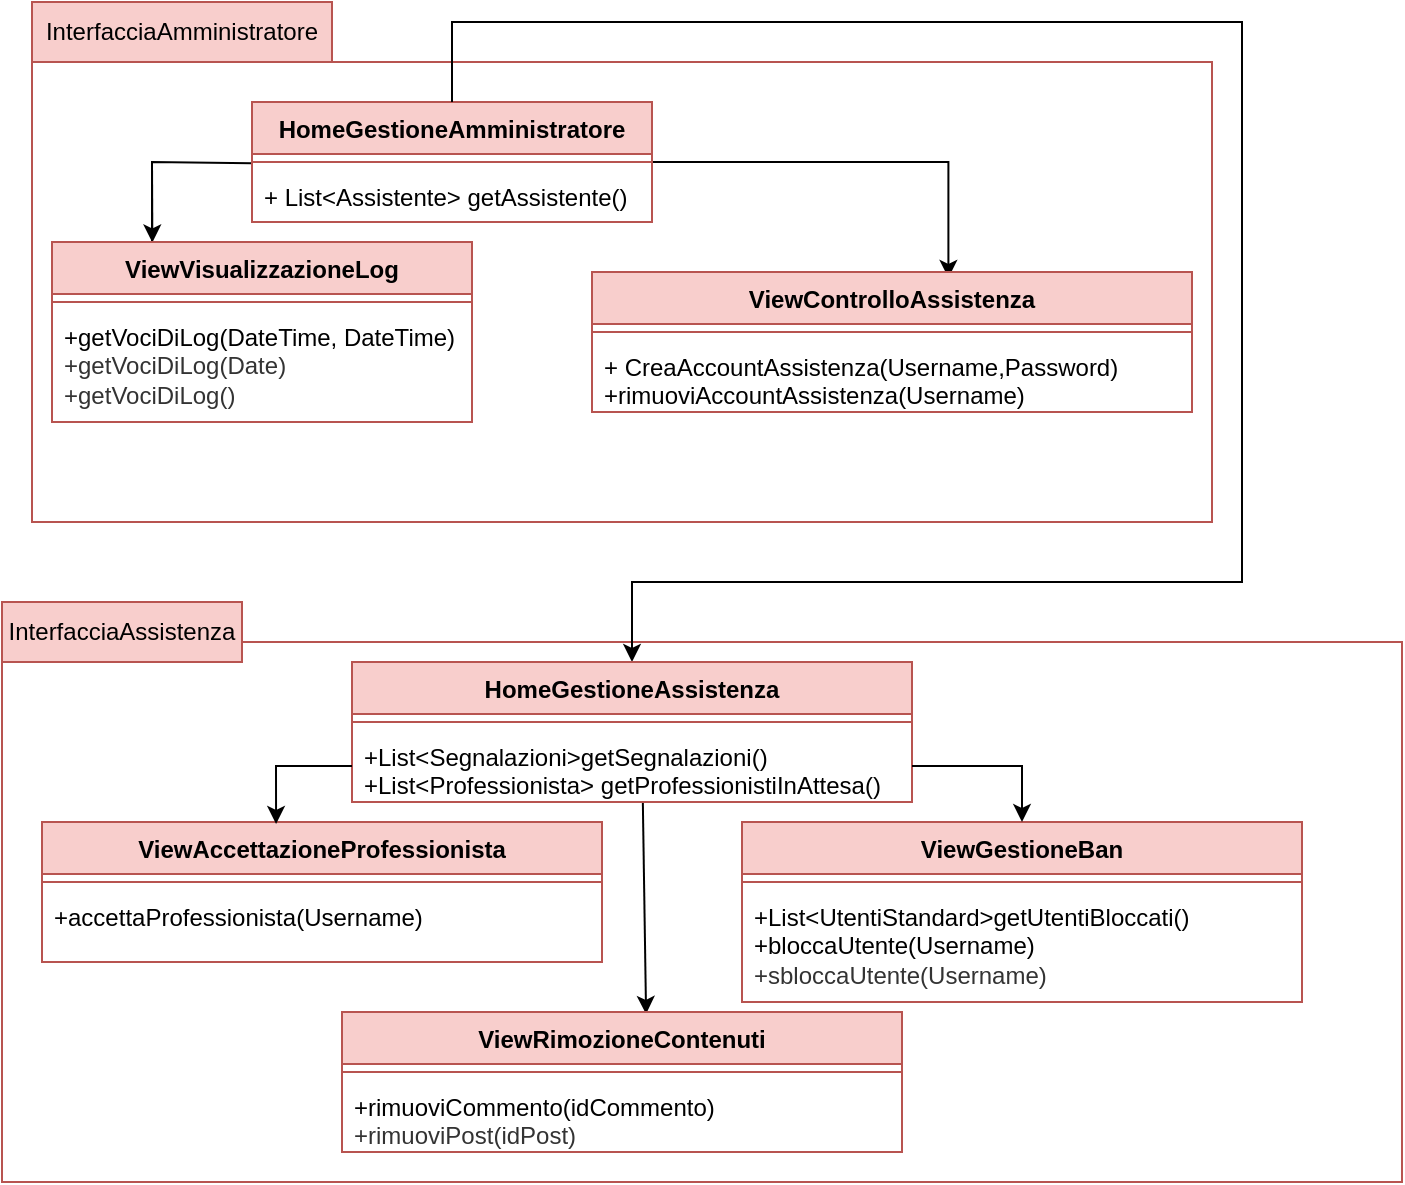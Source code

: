 <mxfile version="21.3.8" type="device">
  <diagram name="Pagina-1" id="eDtDLzehLb0YDJNhWu8w">
    <mxGraphModel dx="223" dy="542" grid="1" gridSize="10" guides="1" tooltips="1" connect="1" arrows="1" fold="1" page="1" pageScale="1" pageWidth="827" pageHeight="1169" math="0" shadow="0">
      <root>
        <mxCell id="0" />
        <mxCell id="1" parent="0" />
        <mxCell id="rViPfP-5rLpBU5YuB5Tr-1" value="" style="rounded=0;whiteSpace=wrap;html=1;fillColor=none;strokeColor=#b85450;" parent="1" vertex="1">
          <mxGeometry x="875" y="330" width="590" height="230" as="geometry" />
        </mxCell>
        <mxCell id="rViPfP-5rLpBU5YuB5Tr-2" value="InterfacciaAmministratore" style="rounded=0;whiteSpace=wrap;html=1;fillColor=#f8cecc;strokeColor=#b85450;" parent="1" vertex="1">
          <mxGeometry x="875" y="300" width="150" height="30" as="geometry" />
        </mxCell>
        <mxCell id="rViPfP-5rLpBU5YuB5Tr-14" value="" style="endArrow=none;html=1;rounded=0;exitX=-0.001;exitY=0.356;exitDx=0;exitDy=0;exitPerimeter=0;" parent="1" edge="1">
          <mxGeometry width="50" height="50" relative="1" as="geometry">
            <mxPoint x="984.83" y="380.68" as="sourcePoint" />
            <mxPoint x="935" y="420" as="targetPoint" />
            <Array as="points">
              <mxPoint x="935" y="380" />
            </Array>
          </mxGeometry>
        </mxCell>
        <mxCell id="rViPfP-5rLpBU5YuB5Tr-15" value="" style="endArrow=classic;html=1;rounded=0;entryX=0.287;entryY=0.007;entryDx=0;entryDy=0;entryPerimeter=0;" parent="1" edge="1">
          <mxGeometry width="50" height="50" relative="1" as="geometry">
            <mxPoint x="935" y="380" as="sourcePoint" />
            <mxPoint x="935.18" y="420.21" as="targetPoint" />
          </mxGeometry>
        </mxCell>
        <mxCell id="rViPfP-5rLpBU5YuB5Tr-18" value="" style="rounded=0;whiteSpace=wrap;html=1;fillColor=none;strokeColor=#b85450;" parent="1" vertex="1">
          <mxGeometry x="860" y="620" width="700" height="270" as="geometry" />
        </mxCell>
        <mxCell id="rViPfP-5rLpBU5YuB5Tr-19" value="InterfacciaAssistenza" style="rounded=0;whiteSpace=wrap;html=1;fillColor=#f8cecc;strokeColor=#b85450;" parent="1" vertex="1">
          <mxGeometry x="860" y="600" width="120" height="30" as="geometry" />
        </mxCell>
        <mxCell id="rViPfP-5rLpBU5YuB5Tr-32" value="" style="endArrow=classic;html=1;rounded=0;exitX=0.531;exitY=1.016;exitDx=0;exitDy=0;exitPerimeter=0;entryX=0.543;entryY=0.014;entryDx=0;entryDy=0;entryPerimeter=0;" parent="1" target="rViPfP-5rLpBU5YuB5Tr-99" edge="1">
          <mxGeometry width="50" height="50" relative="1" as="geometry">
            <mxPoint x="1180.425" y="700.48" as="sourcePoint" />
            <mxPoint x="1180.2" y="789.8" as="targetPoint" />
          </mxGeometry>
        </mxCell>
        <mxCell id="rViPfP-5rLpBU5YuB5Tr-83" style="edgeStyle=orthogonalEdgeStyle;rounded=0;orthogonalLoop=1;jettySize=auto;html=1;entryX=0.594;entryY=0.042;entryDx=0;entryDy=0;entryPerimeter=0;" parent="1" source="rViPfP-5rLpBU5YuB5Tr-72" target="rViPfP-5rLpBU5YuB5Tr-76" edge="1">
          <mxGeometry relative="1" as="geometry">
            <Array as="points">
              <mxPoint x="1333" y="380" />
            </Array>
          </mxGeometry>
        </mxCell>
        <mxCell id="rViPfP-5rLpBU5YuB5Tr-72" value="HomeGestioneAmministratore" style="swimlane;fontStyle=1;align=center;verticalAlign=top;childLayout=stackLayout;horizontal=1;startSize=26;horizontalStack=0;resizeParent=1;resizeParentMax=0;resizeLast=0;collapsible=1;marginBottom=0;whiteSpace=wrap;html=1;fillColor=#F8CECC;strokeColor=#B85450;" parent="1" vertex="1">
          <mxGeometry x="985" y="350" width="200" height="60" as="geometry" />
        </mxCell>
        <mxCell id="rViPfP-5rLpBU5YuB5Tr-73" value="" style="line;strokeWidth=1;fillColor=none;align=left;verticalAlign=middle;spacingTop=-1;spacingLeft=3;spacingRight=3;rotatable=0;labelPosition=right;points=[];portConstraint=eastwest;strokeColor=inherit;" parent="rViPfP-5rLpBU5YuB5Tr-72" vertex="1">
          <mxGeometry y="26" width="200" height="8" as="geometry" />
        </mxCell>
        <mxCell id="rViPfP-5rLpBU5YuB5Tr-74" value="+ List&amp;lt;Assistente&amp;gt; getAssistente()" style="text;strokeColor=none;fillColor=none;align=left;verticalAlign=top;spacingLeft=4;spacingRight=4;overflow=hidden;rotatable=0;points=[[0,0.5],[1,0.5]];portConstraint=eastwest;whiteSpace=wrap;html=1;" parent="rViPfP-5rLpBU5YuB5Tr-72" vertex="1">
          <mxGeometry y="34" width="200" height="26" as="geometry" />
        </mxCell>
        <mxCell id="rViPfP-5rLpBU5YuB5Tr-76" value="ViewControlloAssistenza" style="swimlane;fontStyle=1;align=center;verticalAlign=top;childLayout=stackLayout;horizontal=1;startSize=26;horizontalStack=0;resizeParent=1;resizeParentMax=0;resizeLast=0;collapsible=1;marginBottom=0;whiteSpace=wrap;html=1;fillColor=#F8CECC;strokeColor=#B85450;" parent="1" vertex="1">
          <mxGeometry x="1155" y="435" width="300" height="70" as="geometry" />
        </mxCell>
        <mxCell id="rViPfP-5rLpBU5YuB5Tr-77" value="" style="line;strokeWidth=1;fillColor=none;align=left;verticalAlign=middle;spacingTop=-1;spacingLeft=3;spacingRight=3;rotatable=0;labelPosition=right;points=[];portConstraint=eastwest;strokeColor=inherit;" parent="rViPfP-5rLpBU5YuB5Tr-76" vertex="1">
          <mxGeometry y="26" width="300" height="8" as="geometry" />
        </mxCell>
        <mxCell id="rViPfP-5rLpBU5YuB5Tr-78" value="+ CreaAccountAssistenza(Username,Password)&lt;br&gt;+rimuoviAccountAssistenza(Username)" style="text;strokeColor=none;fillColor=none;align=left;verticalAlign=top;spacingLeft=4;spacingRight=4;overflow=hidden;rotatable=0;points=[[0,0.5],[1,0.5]];portConstraint=eastwest;whiteSpace=wrap;html=1;" parent="rViPfP-5rLpBU5YuB5Tr-76" vertex="1">
          <mxGeometry y="34" width="300" height="36" as="geometry" />
        </mxCell>
        <mxCell id="rViPfP-5rLpBU5YuB5Tr-85" value="ViewVisualizzazioneLog" style="swimlane;fontStyle=1;align=center;verticalAlign=top;childLayout=stackLayout;horizontal=1;startSize=26;horizontalStack=0;resizeParent=1;resizeParentMax=0;resizeLast=0;collapsible=1;marginBottom=0;whiteSpace=wrap;html=1;fillColor=#F8CECC;strokeColor=#B85450;" parent="1" vertex="1">
          <mxGeometry x="885" y="420" width="210" height="90" as="geometry" />
        </mxCell>
        <mxCell id="rViPfP-5rLpBU5YuB5Tr-86" value="" style="line;strokeWidth=1;fillColor=none;align=left;verticalAlign=middle;spacingTop=-1;spacingLeft=3;spacingRight=3;rotatable=0;labelPosition=right;points=[];portConstraint=eastwest;strokeColor=inherit;" parent="rViPfP-5rLpBU5YuB5Tr-85" vertex="1">
          <mxGeometry y="26" width="210" height="8" as="geometry" />
        </mxCell>
        <mxCell id="rViPfP-5rLpBU5YuB5Tr-87" value="+getVociDiLog(DateTime, DateTime)&lt;br style=&quot;border-color: var(--border-color); color: rgb(51, 51, 51); text-align: center;&quot;&gt;&lt;span style=&quot;color: rgb(51, 51, 51); text-align: center;&quot;&gt;+getVociDiLog(Date)&lt;/span&gt;&lt;br style=&quot;border-color: var(--border-color); color: rgb(51, 51, 51); text-align: center;&quot;&gt;&lt;span style=&quot;color: rgb(51, 51, 51); text-align: center;&quot;&gt;+getVociDiLog()&lt;/span&gt;" style="text;strokeColor=none;fillColor=none;align=left;verticalAlign=top;spacingLeft=4;spacingRight=4;overflow=hidden;rotatable=0;points=[[0,0.5],[1,0.5]];portConstraint=eastwest;whiteSpace=wrap;html=1;" parent="rViPfP-5rLpBU5YuB5Tr-85" vertex="1">
          <mxGeometry y="34" width="210" height="56" as="geometry" />
        </mxCell>
        <mxCell id="rViPfP-5rLpBU5YuB5Tr-102" style="edgeStyle=orthogonalEdgeStyle;rounded=0;orthogonalLoop=1;jettySize=auto;html=1;exitX=0.5;exitY=0;exitDx=0;exitDy=0;entryX=0.5;entryY=0;entryDx=0;entryDy=0;endArrow=none;endFill=0;startArrow=classic;startFill=1;" parent="1" source="rViPfP-5rLpBU5YuB5Tr-88" target="rViPfP-5rLpBU5YuB5Tr-72" edge="1">
          <mxGeometry relative="1" as="geometry">
            <Array as="points">
              <mxPoint x="1175" y="590" />
              <mxPoint x="1480" y="590" />
              <mxPoint x="1480" y="310" />
              <mxPoint x="1085" y="310" />
            </Array>
          </mxGeometry>
        </mxCell>
        <mxCell id="rViPfP-5rLpBU5YuB5Tr-88" value="HomeGestioneAssistenza" style="swimlane;fontStyle=1;align=center;verticalAlign=top;childLayout=stackLayout;horizontal=1;startSize=26;horizontalStack=0;resizeParent=1;resizeParentMax=0;resizeLast=0;collapsible=1;marginBottom=0;whiteSpace=wrap;html=1;fillColor=#F8CECC;strokeColor=#B85450;" parent="1" vertex="1">
          <mxGeometry x="1035" y="630" width="280" height="70" as="geometry" />
        </mxCell>
        <mxCell id="rViPfP-5rLpBU5YuB5Tr-89" value="" style="line;strokeWidth=1;fillColor=none;align=left;verticalAlign=middle;spacingTop=-1;spacingLeft=3;spacingRight=3;rotatable=0;labelPosition=right;points=[];portConstraint=eastwest;strokeColor=inherit;" parent="rViPfP-5rLpBU5YuB5Tr-88" vertex="1">
          <mxGeometry y="26" width="280" height="8" as="geometry" />
        </mxCell>
        <mxCell id="rViPfP-5rLpBU5YuB5Tr-90" value="+List&amp;lt;Segnalazioni&amp;gt;getSegnalazioni()&lt;br&gt;+List&amp;lt;Professionista&amp;gt; getProfessionistiInAttesa()" style="text;strokeColor=none;fillColor=none;align=left;verticalAlign=top;spacingLeft=4;spacingRight=4;overflow=hidden;rotatable=0;points=[[0,0.5],[1,0.5]];portConstraint=eastwest;whiteSpace=wrap;html=1;" parent="rViPfP-5rLpBU5YuB5Tr-88" vertex="1">
          <mxGeometry y="34" width="280" height="36" as="geometry" />
        </mxCell>
        <mxCell id="rViPfP-5rLpBU5YuB5Tr-91" value="ViewAccettazioneProfessionista" style="swimlane;fontStyle=1;align=center;verticalAlign=top;childLayout=stackLayout;horizontal=1;startSize=26;horizontalStack=0;resizeParent=1;resizeParentMax=0;resizeLast=0;collapsible=1;marginBottom=0;whiteSpace=wrap;html=1;fillColor=#F8CECC;strokeColor=#B85450;" parent="1" vertex="1">
          <mxGeometry x="880" y="710" width="280" height="70" as="geometry" />
        </mxCell>
        <mxCell id="rViPfP-5rLpBU5YuB5Tr-92" value="" style="line;strokeWidth=1;fillColor=none;align=left;verticalAlign=middle;spacingTop=-1;spacingLeft=3;spacingRight=3;rotatable=0;labelPosition=right;points=[];portConstraint=eastwest;strokeColor=inherit;" parent="rViPfP-5rLpBU5YuB5Tr-91" vertex="1">
          <mxGeometry y="26" width="280" height="8" as="geometry" />
        </mxCell>
        <mxCell id="rViPfP-5rLpBU5YuB5Tr-93" value="+accettaProfessionista(Username)" style="text;strokeColor=none;fillColor=none;align=left;verticalAlign=top;spacingLeft=4;spacingRight=4;overflow=hidden;rotatable=0;points=[[0,0.5],[1,0.5]];portConstraint=eastwest;whiteSpace=wrap;html=1;" parent="rViPfP-5rLpBU5YuB5Tr-91" vertex="1">
          <mxGeometry y="34" width="280" height="36" as="geometry" />
        </mxCell>
        <mxCell id="rViPfP-5rLpBU5YuB5Tr-94" value="ViewGestioneBan" style="swimlane;fontStyle=1;align=center;verticalAlign=top;childLayout=stackLayout;horizontal=1;startSize=26;horizontalStack=0;resizeParent=1;resizeParentMax=0;resizeLast=0;collapsible=1;marginBottom=0;whiteSpace=wrap;html=1;fillColor=#F8CECC;strokeColor=#B85450;" parent="1" vertex="1">
          <mxGeometry x="1230" y="710" width="280" height="90" as="geometry" />
        </mxCell>
        <mxCell id="rViPfP-5rLpBU5YuB5Tr-95" value="" style="line;strokeWidth=1;fillColor=none;align=left;verticalAlign=middle;spacingTop=-1;spacingLeft=3;spacingRight=3;rotatable=0;labelPosition=right;points=[];portConstraint=eastwest;strokeColor=inherit;" parent="rViPfP-5rLpBU5YuB5Tr-94" vertex="1">
          <mxGeometry y="26" width="280" height="8" as="geometry" />
        </mxCell>
        <mxCell id="rViPfP-5rLpBU5YuB5Tr-96" value="+List&amp;lt;UtentiStandard&amp;gt;getUtentiBloccati()&lt;br&gt;+bloccaUtente(Username)&lt;br style=&quot;border-color: var(--border-color); color: rgb(51, 51, 51); text-align: center;&quot;&gt;&lt;span style=&quot;color: rgb(51, 51, 51); text-align: center;&quot;&gt;+sbloccaUtente(Username)&lt;/span&gt;" style="text;strokeColor=none;fillColor=none;align=left;verticalAlign=top;spacingLeft=4;spacingRight=4;overflow=hidden;rotatable=0;points=[[0,0.5],[1,0.5]];portConstraint=eastwest;whiteSpace=wrap;html=1;" parent="rViPfP-5rLpBU5YuB5Tr-94" vertex="1">
          <mxGeometry y="34" width="280" height="56" as="geometry" />
        </mxCell>
        <mxCell id="rViPfP-5rLpBU5YuB5Tr-97" style="edgeStyle=orthogonalEdgeStyle;rounded=0;orthogonalLoop=1;jettySize=auto;html=1;exitX=1;exitY=0.5;exitDx=0;exitDy=0;entryX=0.5;entryY=0;entryDx=0;entryDy=0;" parent="1" source="rViPfP-5rLpBU5YuB5Tr-90" target="rViPfP-5rLpBU5YuB5Tr-94" edge="1">
          <mxGeometry relative="1" as="geometry" />
        </mxCell>
        <mxCell id="rViPfP-5rLpBU5YuB5Tr-98" style="edgeStyle=orthogonalEdgeStyle;rounded=0;orthogonalLoop=1;jettySize=auto;html=1;exitX=0;exitY=0.5;exitDx=0;exitDy=0;entryX=0.418;entryY=0.014;entryDx=0;entryDy=0;entryPerimeter=0;" parent="1" source="rViPfP-5rLpBU5YuB5Tr-90" target="rViPfP-5rLpBU5YuB5Tr-91" edge="1">
          <mxGeometry relative="1" as="geometry" />
        </mxCell>
        <mxCell id="rViPfP-5rLpBU5YuB5Tr-99" value="ViewRimozioneContenuti" style="swimlane;fontStyle=1;align=center;verticalAlign=top;childLayout=stackLayout;horizontal=1;startSize=26;horizontalStack=0;resizeParent=1;resizeParentMax=0;resizeLast=0;collapsible=1;marginBottom=0;whiteSpace=wrap;html=1;fillColor=#F8CECC;strokeColor=#B85450;" parent="1" vertex="1">
          <mxGeometry x="1030" y="805" width="280" height="70" as="geometry" />
        </mxCell>
        <mxCell id="rViPfP-5rLpBU5YuB5Tr-100" value="" style="line;strokeWidth=1;fillColor=none;align=left;verticalAlign=middle;spacingTop=-1;spacingLeft=3;spacingRight=3;rotatable=0;labelPosition=right;points=[];portConstraint=eastwest;strokeColor=inherit;" parent="rViPfP-5rLpBU5YuB5Tr-99" vertex="1">
          <mxGeometry y="26" width="280" height="8" as="geometry" />
        </mxCell>
        <mxCell id="rViPfP-5rLpBU5YuB5Tr-101" value="+rimuoviCommento(idCommento)&lt;br style=&quot;border-color: var(--border-color); color: rgb(51, 51, 51); text-align: center;&quot;&gt;&lt;span style=&quot;color: rgb(51, 51, 51); text-align: center;&quot;&gt;+rimuoviPost(idPost)&lt;/span&gt;" style="text;strokeColor=none;fillColor=none;align=left;verticalAlign=top;spacingLeft=4;spacingRight=4;overflow=hidden;rotatable=0;points=[[0,0.5],[1,0.5]];portConstraint=eastwest;whiteSpace=wrap;html=1;" parent="rViPfP-5rLpBU5YuB5Tr-99" vertex="1">
          <mxGeometry y="34" width="280" height="36" as="geometry" />
        </mxCell>
      </root>
    </mxGraphModel>
  </diagram>
</mxfile>
